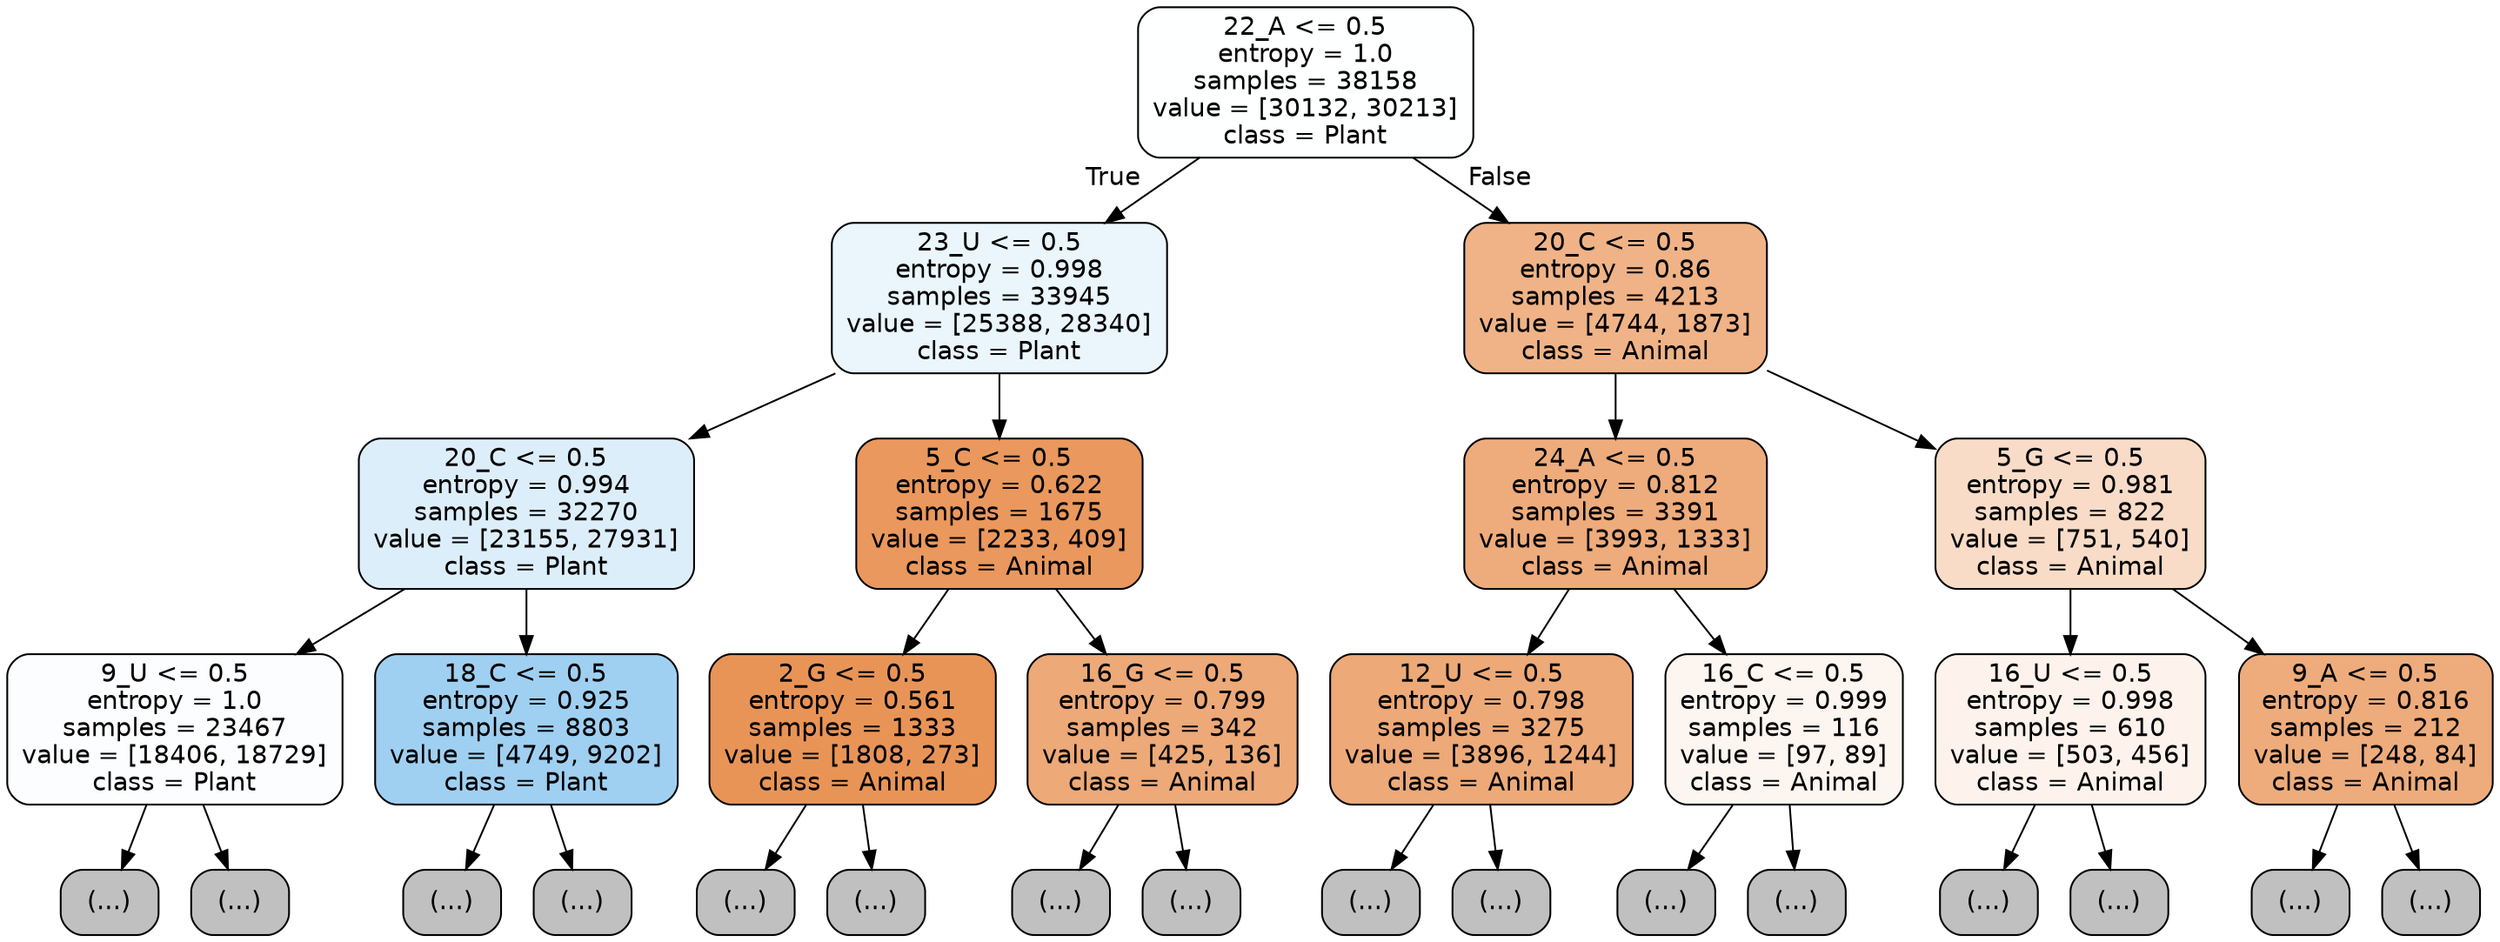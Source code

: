 digraph Tree {
node [shape=box, style="filled, rounded", color="black", fontname="helvetica"] ;
edge [fontname="helvetica"] ;
0 [label="22_A <= 0.5\nentropy = 1.0\nsamples = 38158\nvalue = [30132, 30213]\nclass = Plant", fillcolor="#feffff"] ;
1 [label="23_U <= 0.5\nentropy = 0.998\nsamples = 33945\nvalue = [25388, 28340]\nclass = Plant", fillcolor="#eaf5fc"] ;
0 -> 1 [labeldistance=2.5, labelangle=45, headlabel="True"] ;
2 [label="20_C <= 0.5\nentropy = 0.994\nsamples = 32270\nvalue = [23155, 27931]\nclass = Plant", fillcolor="#ddeefb"] ;
1 -> 2 ;
3 [label="9_U <= 0.5\nentropy = 1.0\nsamples = 23467\nvalue = [18406, 18729]\nclass = Plant", fillcolor="#fcfdff"] ;
2 -> 3 ;
4 [label="(...)", fillcolor="#C0C0C0"] ;
3 -> 4 ;
7795 [label="(...)", fillcolor="#C0C0C0"] ;
3 -> 7795 ;
10986 [label="18_C <= 0.5\nentropy = 0.925\nsamples = 8803\nvalue = [4749, 9202]\nclass = Plant", fillcolor="#9fd0f2"] ;
2 -> 10986 ;
10987 [label="(...)", fillcolor="#C0C0C0"] ;
10986 -> 10987 ;
13602 [label="(...)", fillcolor="#C0C0C0"] ;
10986 -> 13602 ;
14363 [label="5_C <= 0.5\nentropy = 0.622\nsamples = 1675\nvalue = [2233, 409]\nclass = Animal", fillcolor="#ea985d"] ;
1 -> 14363 ;
14364 [label="2_G <= 0.5\nentropy = 0.561\nsamples = 1333\nvalue = [1808, 273]\nclass = Animal", fillcolor="#e99457"] ;
14363 -> 14364 ;
14365 [label="(...)", fillcolor="#C0C0C0"] ;
14364 -> 14365 ;
14684 [label="(...)", fillcolor="#C0C0C0"] ;
14364 -> 14684 ;
14817 [label="16_G <= 0.5\nentropy = 0.799\nsamples = 342\nvalue = [425, 136]\nclass = Animal", fillcolor="#eda978"] ;
14363 -> 14817 ;
14818 [label="(...)", fillcolor="#C0C0C0"] ;
14817 -> 14818 ;
14913 [label="(...)", fillcolor="#C0C0C0"] ;
14817 -> 14913 ;
14940 [label="20_C <= 0.5\nentropy = 0.86\nsamples = 4213\nvalue = [4744, 1873]\nclass = Animal", fillcolor="#efb387"] ;
0 -> 14940 [labeldistance=2.5, labelangle=-45, headlabel="False"] ;
14941 [label="24_A <= 0.5\nentropy = 0.812\nsamples = 3391\nvalue = [3993, 1333]\nclass = Animal", fillcolor="#eeab7b"] ;
14940 -> 14941 ;
14942 [label="12_U <= 0.5\nentropy = 0.798\nsamples = 3275\nvalue = [3896, 1244]\nclass = Animal", fillcolor="#eda978"] ;
14941 -> 14942 ;
14943 [label="(...)", fillcolor="#C0C0C0"] ;
14942 -> 14943 ;
16032 [label="(...)", fillcolor="#C0C0C0"] ;
14942 -> 16032 ;
16371 [label="16_C <= 0.5\nentropy = 0.999\nsamples = 116\nvalue = [97, 89]\nclass = Animal", fillcolor="#fdf5ef"] ;
14941 -> 16371 ;
16372 [label="(...)", fillcolor="#C0C0C0"] ;
16371 -> 16372 ;
16439 [label="(...)", fillcolor="#C0C0C0"] ;
16371 -> 16439 ;
16448 [label="5_G <= 0.5\nentropy = 0.981\nsamples = 822\nvalue = [751, 540]\nclass = Animal", fillcolor="#f8dcc7"] ;
14940 -> 16448 ;
16449 [label="16_U <= 0.5\nentropy = 0.998\nsamples = 610\nvalue = [503, 456]\nclass = Animal", fillcolor="#fdf3ec"] ;
16448 -> 16449 ;
16450 [label="(...)", fillcolor="#C0C0C0"] ;
16449 -> 16450 ;
16685 [label="(...)", fillcolor="#C0C0C0"] ;
16449 -> 16685 ;
16774 [label="9_A <= 0.5\nentropy = 0.816\nsamples = 212\nvalue = [248, 84]\nclass = Animal", fillcolor="#eeac7c"] ;
16448 -> 16774 ;
16775 [label="(...)", fillcolor="#C0C0C0"] ;
16774 -> 16775 ;
16846 [label="(...)", fillcolor="#C0C0C0"] ;
16774 -> 16846 ;
}